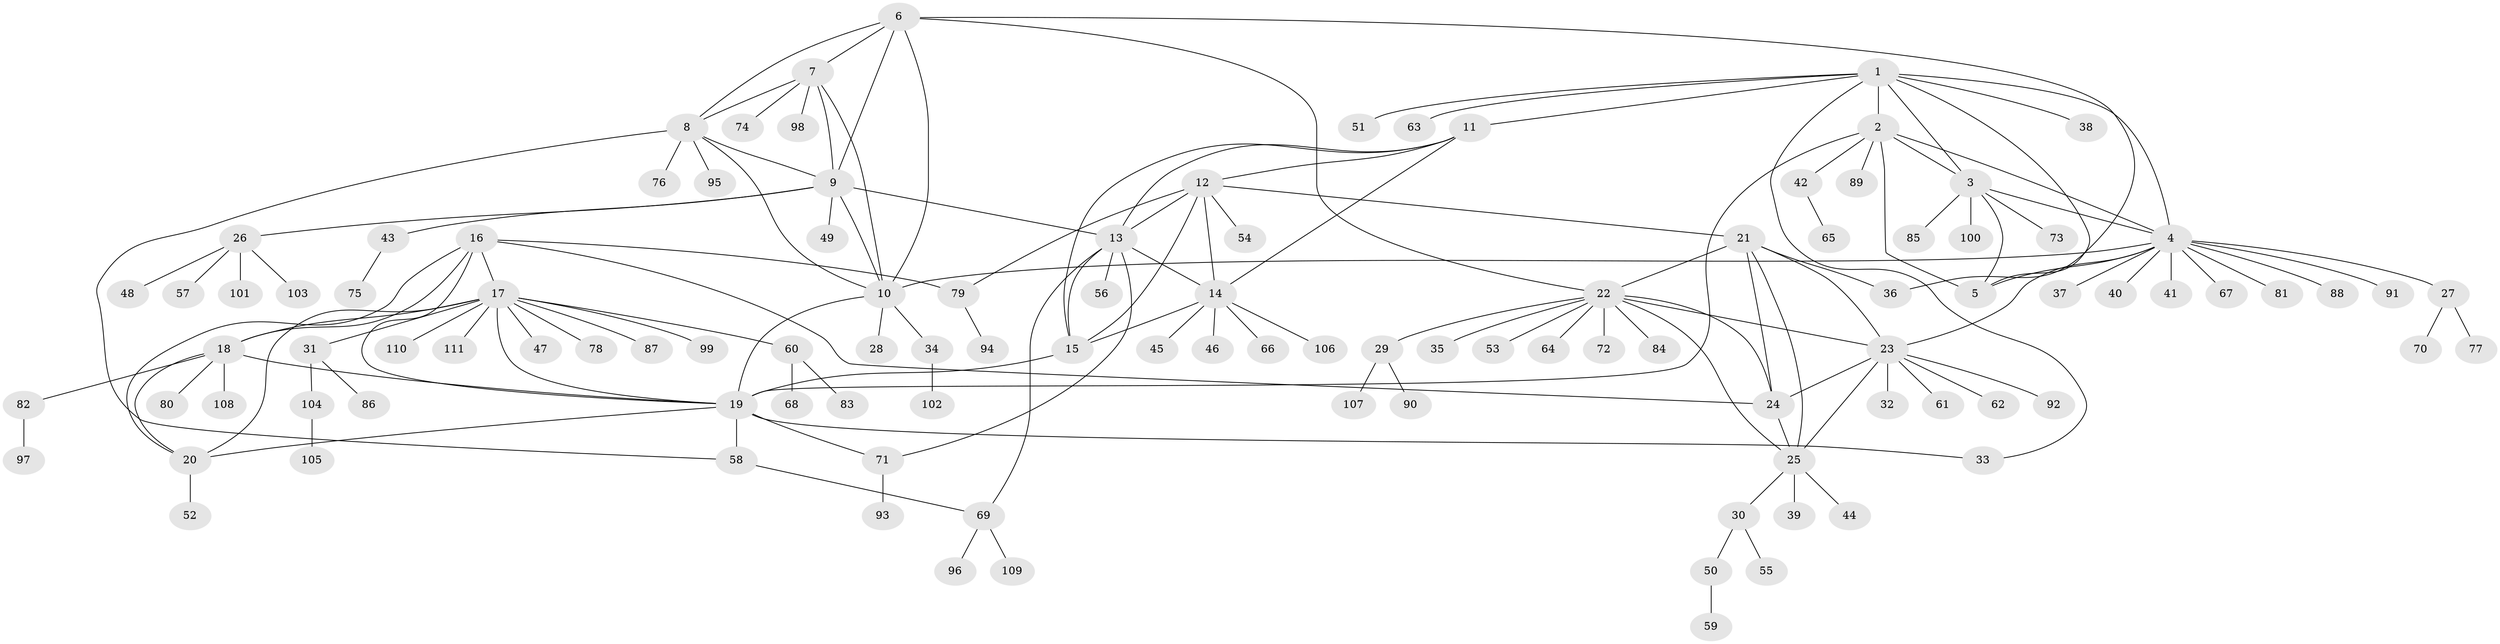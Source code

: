// coarse degree distribution, {8: 0.02531645569620253, 6: 0.10126582278481013, 4: 0.05063291139240506, 13: 0.012658227848101266, 5: 0.05063291139240506, 7: 0.05063291139240506, 11: 0.012658227848101266, 10: 0.02531645569620253, 3: 0.0379746835443038, 2: 0.11392405063291139, 1: 0.5189873417721519}
// Generated by graph-tools (version 1.1) at 2025/52/03/04/25 22:52:37]
// undirected, 111 vertices, 152 edges
graph export_dot {
  node [color=gray90,style=filled];
  1;
  2;
  3;
  4;
  5;
  6;
  7;
  8;
  9;
  10;
  11;
  12;
  13;
  14;
  15;
  16;
  17;
  18;
  19;
  20;
  21;
  22;
  23;
  24;
  25;
  26;
  27;
  28;
  29;
  30;
  31;
  32;
  33;
  34;
  35;
  36;
  37;
  38;
  39;
  40;
  41;
  42;
  43;
  44;
  45;
  46;
  47;
  48;
  49;
  50;
  51;
  52;
  53;
  54;
  55;
  56;
  57;
  58;
  59;
  60;
  61;
  62;
  63;
  64;
  65;
  66;
  67;
  68;
  69;
  70;
  71;
  72;
  73;
  74;
  75;
  76;
  77;
  78;
  79;
  80;
  81;
  82;
  83;
  84;
  85;
  86;
  87;
  88;
  89;
  90;
  91;
  92;
  93;
  94;
  95;
  96;
  97;
  98;
  99;
  100;
  101;
  102;
  103;
  104;
  105;
  106;
  107;
  108;
  109;
  110;
  111;
  1 -- 2;
  1 -- 3;
  1 -- 4;
  1 -- 5;
  1 -- 11;
  1 -- 33;
  1 -- 38;
  1 -- 51;
  1 -- 63;
  2 -- 3;
  2 -- 4;
  2 -- 5;
  2 -- 19;
  2 -- 42;
  2 -- 89;
  3 -- 4;
  3 -- 5;
  3 -- 73;
  3 -- 85;
  3 -- 100;
  4 -- 5;
  4 -- 10;
  4 -- 23;
  4 -- 27;
  4 -- 37;
  4 -- 40;
  4 -- 41;
  4 -- 67;
  4 -- 81;
  4 -- 88;
  4 -- 91;
  6 -- 7;
  6 -- 8;
  6 -- 9;
  6 -- 10;
  6 -- 22;
  6 -- 36;
  7 -- 8;
  7 -- 9;
  7 -- 10;
  7 -- 74;
  7 -- 98;
  8 -- 9;
  8 -- 10;
  8 -- 58;
  8 -- 76;
  8 -- 95;
  9 -- 10;
  9 -- 13;
  9 -- 26;
  9 -- 43;
  9 -- 49;
  10 -- 19;
  10 -- 28;
  10 -- 34;
  11 -- 12;
  11 -- 13;
  11 -- 14;
  11 -- 15;
  12 -- 13;
  12 -- 14;
  12 -- 15;
  12 -- 21;
  12 -- 54;
  12 -- 79;
  13 -- 14;
  13 -- 15;
  13 -- 56;
  13 -- 69;
  13 -- 71;
  14 -- 15;
  14 -- 45;
  14 -- 46;
  14 -- 66;
  14 -- 106;
  15 -- 19;
  16 -- 17;
  16 -- 18;
  16 -- 19;
  16 -- 20;
  16 -- 24;
  16 -- 79;
  17 -- 18;
  17 -- 19;
  17 -- 20;
  17 -- 31;
  17 -- 47;
  17 -- 60;
  17 -- 78;
  17 -- 87;
  17 -- 99;
  17 -- 110;
  17 -- 111;
  18 -- 19;
  18 -- 20;
  18 -- 80;
  18 -- 82;
  18 -- 108;
  19 -- 20;
  19 -- 33;
  19 -- 58;
  19 -- 71;
  20 -- 52;
  21 -- 22;
  21 -- 23;
  21 -- 24;
  21 -- 25;
  21 -- 36;
  22 -- 23;
  22 -- 24;
  22 -- 25;
  22 -- 29;
  22 -- 35;
  22 -- 53;
  22 -- 64;
  22 -- 72;
  22 -- 84;
  23 -- 24;
  23 -- 25;
  23 -- 32;
  23 -- 61;
  23 -- 62;
  23 -- 92;
  24 -- 25;
  25 -- 30;
  25 -- 39;
  25 -- 44;
  26 -- 48;
  26 -- 57;
  26 -- 101;
  26 -- 103;
  27 -- 70;
  27 -- 77;
  29 -- 90;
  29 -- 107;
  30 -- 50;
  30 -- 55;
  31 -- 86;
  31 -- 104;
  34 -- 102;
  42 -- 65;
  43 -- 75;
  50 -- 59;
  58 -- 69;
  60 -- 68;
  60 -- 83;
  69 -- 96;
  69 -- 109;
  71 -- 93;
  79 -- 94;
  82 -- 97;
  104 -- 105;
}
